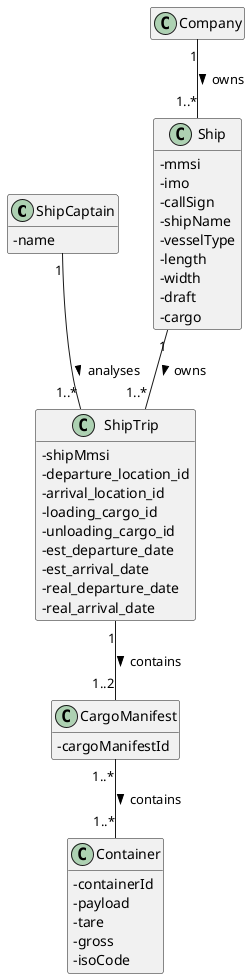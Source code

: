 @startuml
'https://plantuml.com/class-diagram
hide empty methods
hide empty attributes
skinparam classAttributeIconSize 0

class ShipCaptain{
    -name
}

class Company{}

class Ship {
    -mmsi
    -imo
    -callSign
    -shipName
    -vesselType
    -length
    -width
    -draft
    -cargo
}

class CargoManifest{
    -cargoManifestId
}

class ShipTrip{
    -shipMmsi
    -departure_location_id
    -arrival_location_id
    -loading_cargo_id
    -unloading_cargo_id
    -est_departure_date
    -est_arrival_date
    -real_departure_date
    -real_arrival_date
}

class Container{
    -containerId
    -payload
    -tare
    -gross
    -isoCode
}

ShipCaptain "1" -- "1..*" ShipTrip : analyses >
Company "1" -- "1..*" Ship : owns >
Ship "1" -- "1..*" ShipTrip : owns >
CargoManifest "1..*" -- "1..*" Container : contains >
ShipTrip "1" -- "1..2" CargoManifest : contains >

@enduml